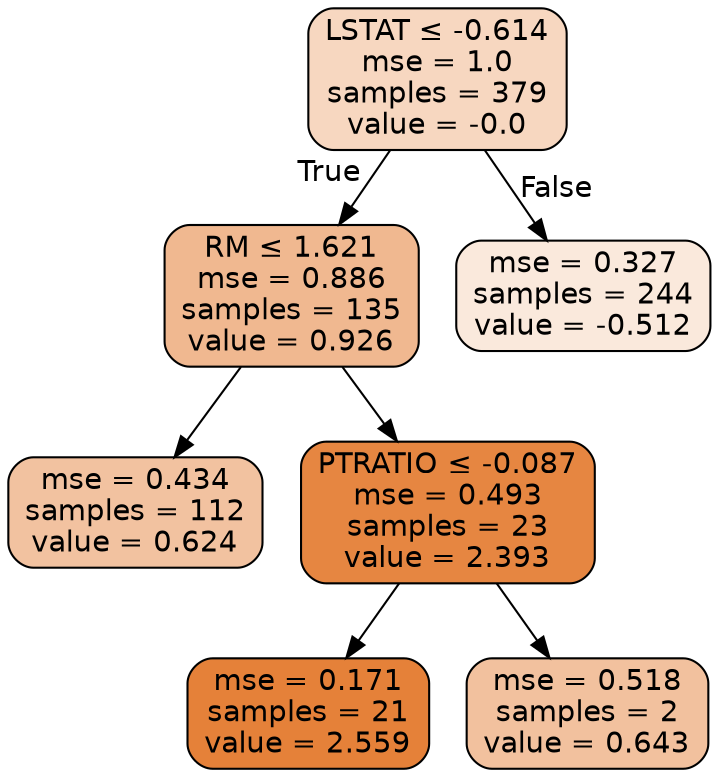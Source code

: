 digraph Tree {
node [shape=box, style="filled, rounded", color="black", fontname=helvetica] ;
edge [fontname=helvetica] ;
0 [label=<LSTAT &le; -0.614<br/>mse = 1.0<br/>samples = 379<br/>value = -0.0>, fillcolor="#e5813950"] ;
1 [label=<RM &le; 1.621<br/>mse = 0.886<br/>samples = 135<br/>value = 0.926>, fillcolor="#e581398f"] ;
0 -> 1 [labeldistance=2.5, labelangle=45, headlabel="True"] ;
2 [label=<mse = 0.434<br/>samples = 112<br/>value = 0.624>, fillcolor="#e581397a"] ;
1 -> 2 ;
5 [label=<PTRATIO &le; -0.087<br/>mse = 0.493<br/>samples = 23<br/>value = 2.393>, fillcolor="#e58139f4"] ;
1 -> 5 ;
6 [label=<mse = 0.171<br/>samples = 21<br/>value = 2.559>, fillcolor="#e58139ff"] ;
5 -> 6 ;
7 [label=<mse = 0.518<br/>samples = 2<br/>value = 0.643>, fillcolor="#e581397c"] ;
5 -> 7 ;
8 [label=<mse = 0.327<br/>samples = 244<br/>value = -0.512>, fillcolor="#e581392c"] ;
0 -> 8 [labeldistance=2.5, labelangle=-45, headlabel="False"] ;
}